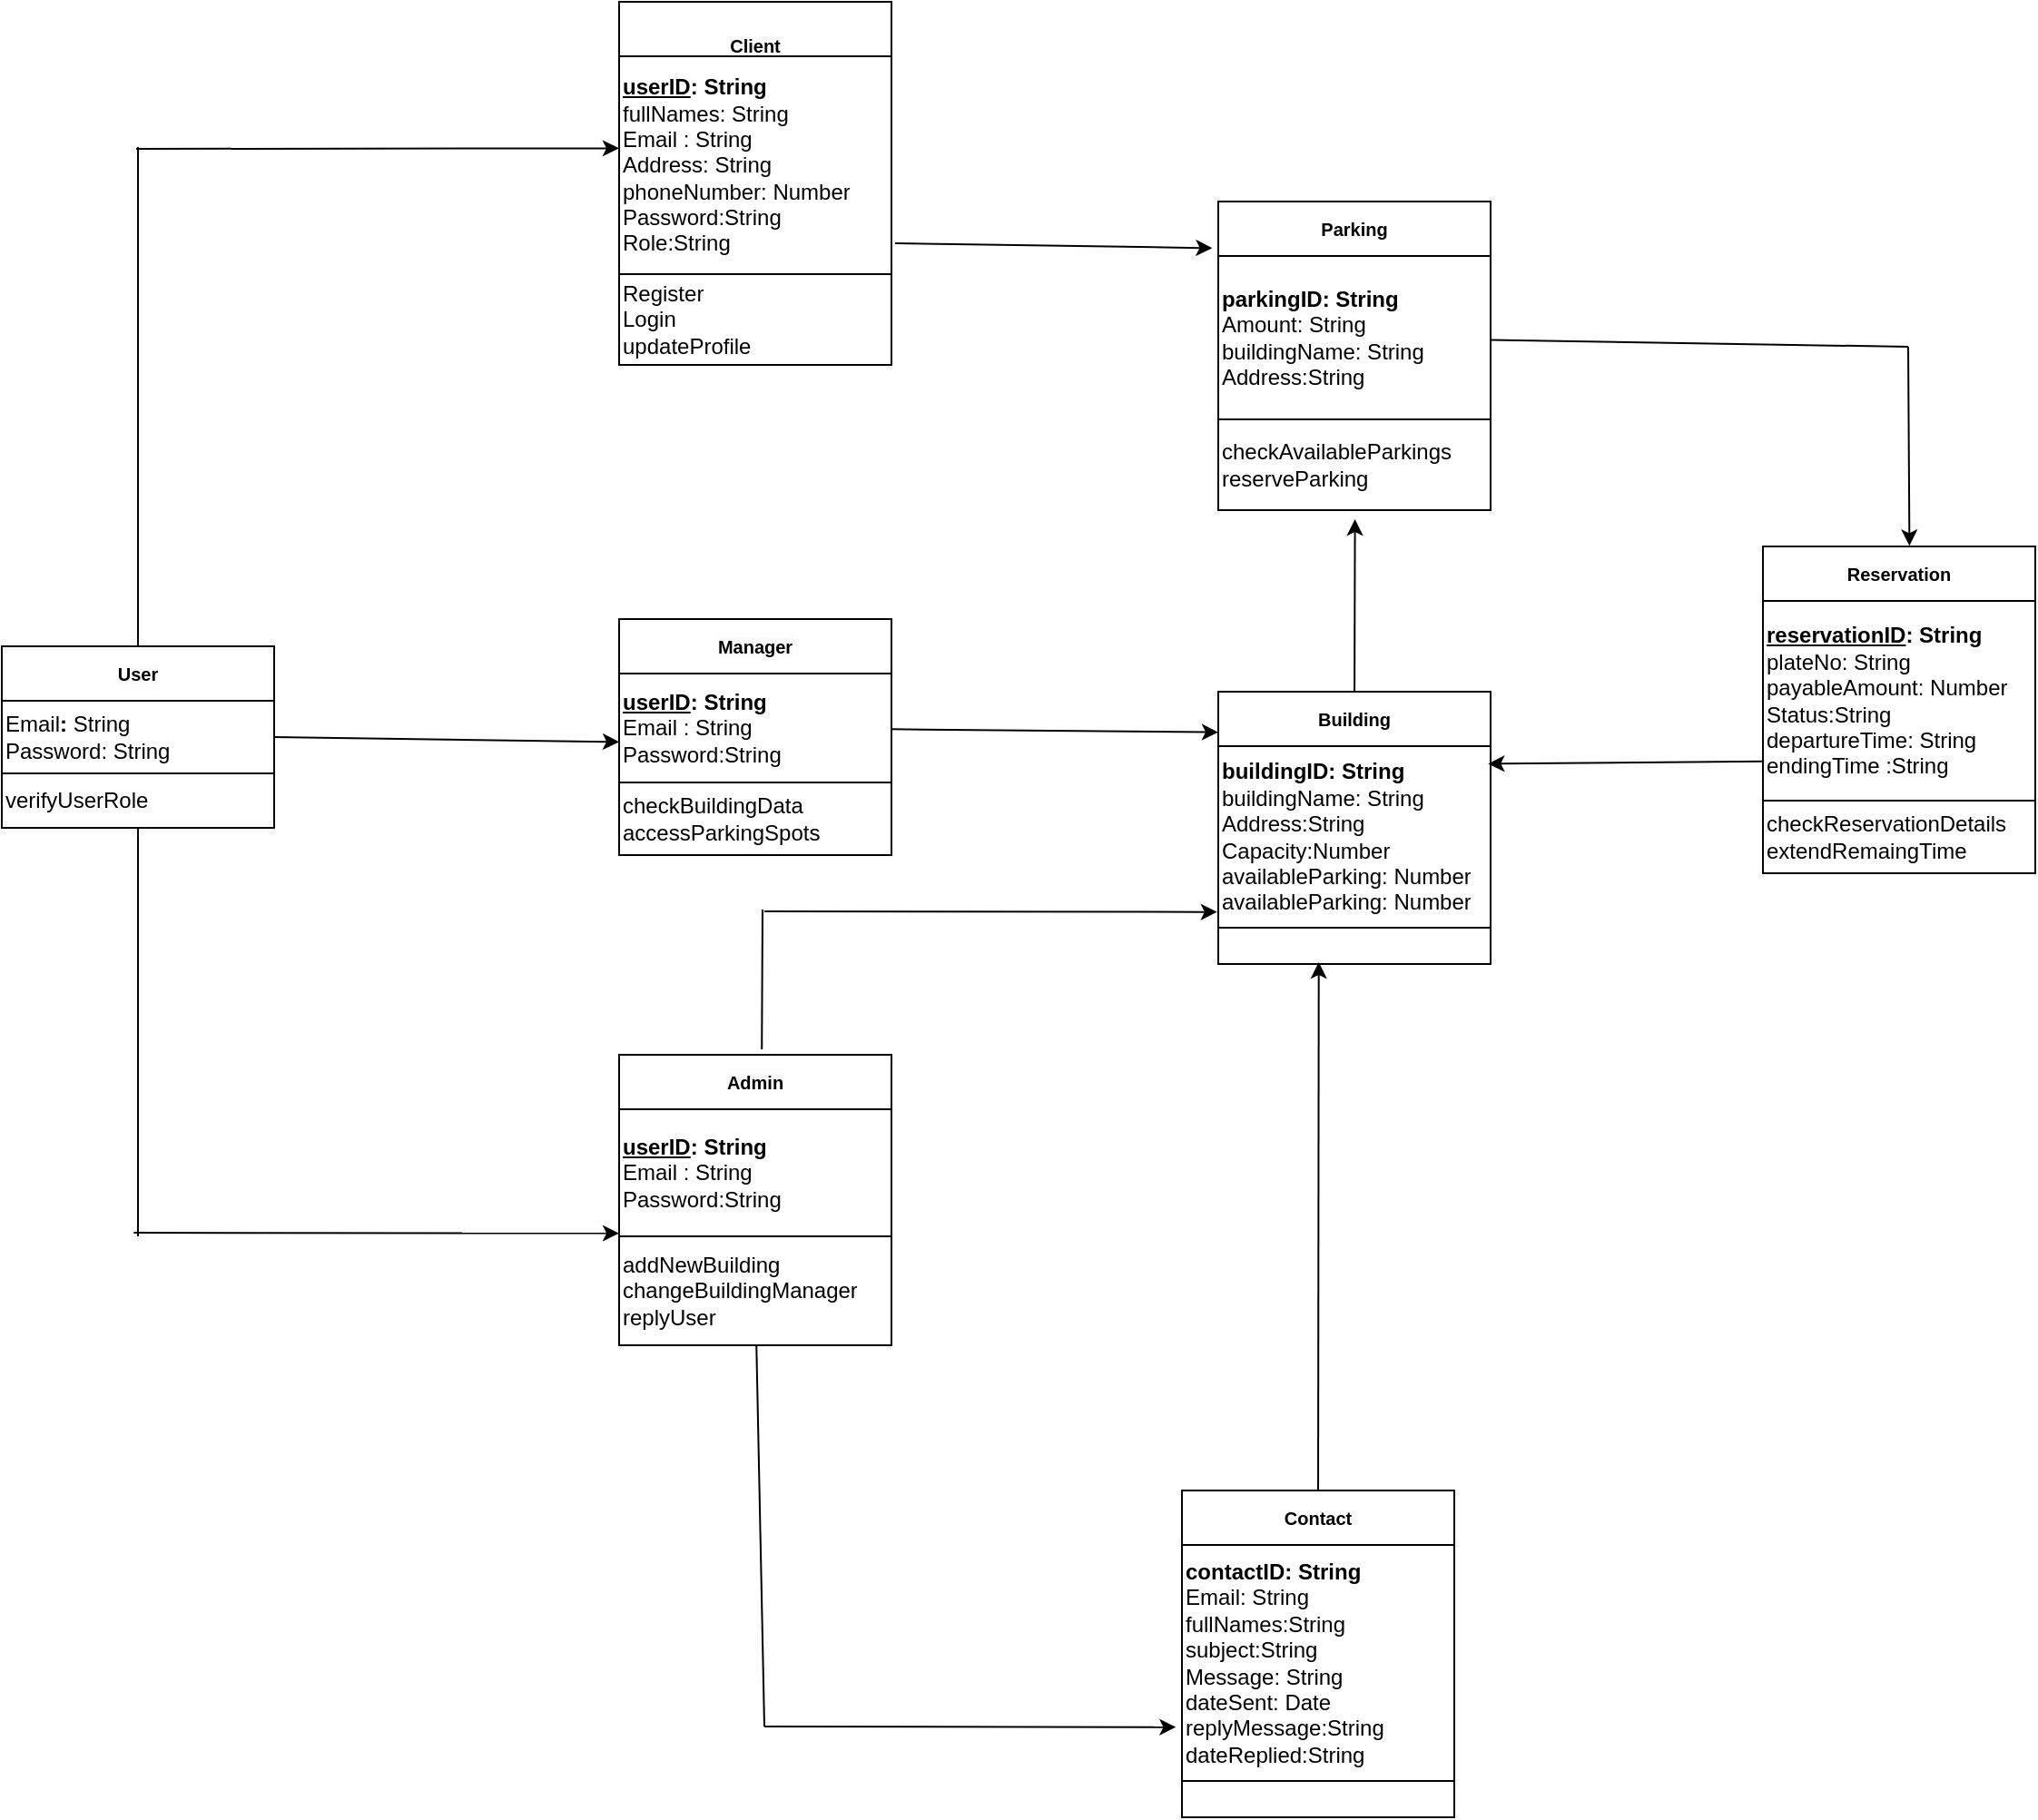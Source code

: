 <mxfile version="22.1.5" type="github">
  <diagram id="R2lEEEUBdFMjLlhIrx00" name="Page-1">
    <mxGraphModel dx="2074" dy="988" grid="1" gridSize="10" guides="1" tooltips="1" connect="1" arrows="1" fold="1" page="1" pageScale="1" pageWidth="850" pageHeight="1100" math="0" shadow="0" extFonts="Permanent Marker^https://fonts.googleapis.com/css?family=Permanent+Marker">
      <root>
        <mxCell id="0" />
        <mxCell id="1" parent="0" />
        <mxCell id="sGduO8lBSy_ns9mFMXyH-5" value="" style="shape=table;startSize=0;container=1;collapsible=0;childLayout=tableLayout;fillColor=none;" parent="1" vertex="1">
          <mxGeometry x="110" y="395" width="150" height="100.0" as="geometry" />
        </mxCell>
        <mxCell id="sGduO8lBSy_ns9mFMXyH-6" value="" style="shape=tableRow;horizontal=0;startSize=0;swimlaneHead=0;swimlaneBody=0;strokeColor=inherit;top=0;left=0;bottom=0;right=0;collapsible=0;dropTarget=0;fillColor=none;points=[[0,0.5],[1,0.5]];portConstraint=eastwest;" parent="sGduO8lBSy_ns9mFMXyH-5" vertex="1">
          <mxGeometry width="150" height="30" as="geometry" />
        </mxCell>
        <mxCell id="sGduO8lBSy_ns9mFMXyH-7" value="&lt;font style=&quot;font-size: 10px;&quot;&gt;&lt;b&gt;&lt;span style=&quot;color: rgb(0, 0, 0); font-family: Helvetica; font-style: normal; font-variant-ligatures: normal; font-variant-caps: normal; letter-spacing: normal; orphans: 2; text-align: center; text-indent: 0px; text-transform: none; widows: 2; word-spacing: 0px; -webkit-text-stroke-width: 0px; background-color: rgb(251, 251, 251); text-decoration-thickness: initial; text-decoration-style: initial; text-decoration-color: initial; float: none; display: inline !important;&quot;&gt;&lt;font style=&quot;font-size: 10px;&quot;&gt;User&lt;br&gt;&lt;/font&gt;&lt;/span&gt;&lt;/b&gt;&lt;/font&gt;" style="shape=partialRectangle;html=1;whiteSpace=wrap;connectable=0;strokeColor=inherit;overflow=hidden;fillColor=none;top=0;left=0;bottom=0;right=0;pointerEvents=1;" parent="sGduO8lBSy_ns9mFMXyH-6" vertex="1">
          <mxGeometry width="150" height="30" as="geometry">
            <mxRectangle width="150" height="30" as="alternateBounds" />
          </mxGeometry>
        </mxCell>
        <mxCell id="sGduO8lBSy_ns9mFMXyH-8" value="" style="shape=tableRow;horizontal=0;startSize=0;swimlaneHead=0;swimlaneBody=0;strokeColor=inherit;top=0;left=0;bottom=0;right=0;collapsible=0;dropTarget=0;fillColor=none;points=[[0,0.5],[1,0.5]];portConstraint=eastwest;" parent="sGduO8lBSy_ns9mFMXyH-5" vertex="1">
          <mxGeometry y="30" width="150" height="40" as="geometry" />
        </mxCell>
        <mxCell id="sGduO8lBSy_ns9mFMXyH-9" value="Email&lt;b&gt;:&amp;nbsp;&lt;/b&gt;String&lt;b&gt;&lt;br&gt;&lt;/b&gt;Password&lt;span style=&quot;background-color: initial;&quot;&gt;: String&lt;/span&gt;" style="shape=partialRectangle;html=1;whiteSpace=wrap;connectable=0;strokeColor=inherit;overflow=hidden;fillColor=none;top=0;left=0;bottom=0;right=0;pointerEvents=1;align=left;perimeterSpacing=0;strokeWidth=1;" parent="sGduO8lBSy_ns9mFMXyH-8" vertex="1">
          <mxGeometry width="150" height="40" as="geometry">
            <mxRectangle width="150" height="40" as="alternateBounds" />
          </mxGeometry>
        </mxCell>
        <mxCell id="sGduO8lBSy_ns9mFMXyH-10" value="" style="shape=tableRow;horizontal=0;startSize=0;swimlaneHead=0;swimlaneBody=0;strokeColor=inherit;top=0;left=0;bottom=0;right=0;collapsible=0;dropTarget=0;fillColor=none;points=[[0,0.5],[1,0.5]];portConstraint=eastwest;" parent="sGduO8lBSy_ns9mFMXyH-5" vertex="1">
          <mxGeometry y="70" width="150" height="30" as="geometry" />
        </mxCell>
        <mxCell id="sGduO8lBSy_ns9mFMXyH-11" value="verifyUserRole" style="shape=partialRectangle;html=1;whiteSpace=wrap;connectable=0;strokeColor=inherit;overflow=hidden;fillColor=none;top=0;left=0;bottom=0;right=0;pointerEvents=1;align=left;" parent="sGduO8lBSy_ns9mFMXyH-10" vertex="1">
          <mxGeometry width="150" height="30" as="geometry">
            <mxRectangle width="150" height="30" as="alternateBounds" />
          </mxGeometry>
        </mxCell>
        <mxCell id="sGduO8lBSy_ns9mFMXyH-31" value="" style="shape=table;startSize=0;container=1;collapsible=0;childLayout=tableLayout;fillColor=none;" parent="1" vertex="1">
          <mxGeometry x="780" y="150" width="150" height="170" as="geometry" />
        </mxCell>
        <mxCell id="sGduO8lBSy_ns9mFMXyH-32" value="" style="shape=tableRow;horizontal=0;startSize=0;swimlaneHead=0;swimlaneBody=0;strokeColor=inherit;top=0;left=0;bottom=0;right=0;collapsible=0;dropTarget=0;fillColor=none;points=[[0,0.5],[1,0.5]];portConstraint=eastwest;" parent="sGduO8lBSy_ns9mFMXyH-31" vertex="1">
          <mxGeometry width="150" height="30" as="geometry" />
        </mxCell>
        <mxCell id="sGduO8lBSy_ns9mFMXyH-33" value="&lt;font style=&quot;font-size: 10px;&quot;&gt;&lt;b&gt;Parking&lt;span style=&quot;color: rgb(0, 0, 0); font-family: Helvetica; font-style: normal; font-variant-ligatures: normal; font-variant-caps: normal; letter-spacing: normal; orphans: 2; text-align: center; text-indent: 0px; text-transform: none; widows: 2; word-spacing: 0px; -webkit-text-stroke-width: 0px; background-color: rgb(251, 251, 251); text-decoration-thickness: initial; text-decoration-style: initial; text-decoration-color: initial; float: none; display: inline !important;&quot;&gt;&lt;font style=&quot;font-size: 10px;&quot;&gt;&lt;br&gt;&lt;/font&gt;&lt;/span&gt;&lt;/b&gt;&lt;/font&gt;" style="shape=partialRectangle;html=1;whiteSpace=wrap;connectable=0;strokeColor=inherit;overflow=hidden;fillColor=none;top=0;left=0;bottom=0;right=0;pointerEvents=1;" parent="sGduO8lBSy_ns9mFMXyH-32" vertex="1">
          <mxGeometry width="150" height="30" as="geometry">
            <mxRectangle width="150" height="30" as="alternateBounds" />
          </mxGeometry>
        </mxCell>
        <mxCell id="sGduO8lBSy_ns9mFMXyH-34" value="" style="shape=tableRow;horizontal=0;startSize=0;swimlaneHead=0;swimlaneBody=0;strokeColor=inherit;top=0;left=0;bottom=0;right=0;collapsible=0;dropTarget=0;fillColor=none;points=[[0,0.5],[1,0.5]];portConstraint=eastwest;" parent="sGduO8lBSy_ns9mFMXyH-31" vertex="1">
          <mxGeometry y="30" width="150" height="90" as="geometry" />
        </mxCell>
        <mxCell id="sGduO8lBSy_ns9mFMXyH-35" value="&lt;b&gt;parkingID: String&lt;br&gt;&lt;/b&gt;Amount&lt;span style=&quot;background-color: initial;&quot;&gt;: String&lt;br&gt;&lt;/span&gt;buildingName&lt;span style=&quot;background-color: initial;&quot;&gt;: String&amp;nbsp;&lt;/span&gt;&lt;br&gt;Address&lt;span style=&quot;background-color: initial;&quot;&gt;:String&lt;/span&gt;" style="shape=partialRectangle;html=1;whiteSpace=wrap;connectable=0;strokeColor=inherit;overflow=hidden;fillColor=none;top=0;left=0;bottom=0;right=0;pointerEvents=1;align=left;perimeterSpacing=0;strokeWidth=1;" parent="sGduO8lBSy_ns9mFMXyH-34" vertex="1">
          <mxGeometry width="150" height="90" as="geometry">
            <mxRectangle width="150" height="90" as="alternateBounds" />
          </mxGeometry>
        </mxCell>
        <mxCell id="sGduO8lBSy_ns9mFMXyH-36" value="" style="shape=tableRow;horizontal=0;startSize=0;swimlaneHead=0;swimlaneBody=0;strokeColor=inherit;top=0;left=0;bottom=0;right=0;collapsible=0;dropTarget=0;fillColor=none;points=[[0,0.5],[1,0.5]];portConstraint=eastwest;" parent="sGduO8lBSy_ns9mFMXyH-31" vertex="1">
          <mxGeometry y="120" width="150" height="50" as="geometry" />
        </mxCell>
        <mxCell id="sGduO8lBSy_ns9mFMXyH-37" value="checkAvailableParkings&lt;br&gt;reserveParking&lt;br&gt;" style="shape=partialRectangle;html=1;whiteSpace=wrap;connectable=0;strokeColor=inherit;overflow=hidden;fillColor=none;top=0;left=0;bottom=0;right=0;pointerEvents=1;align=left;" parent="sGduO8lBSy_ns9mFMXyH-36" vertex="1">
          <mxGeometry width="150" height="50" as="geometry">
            <mxRectangle width="150" height="50" as="alternateBounds" />
          </mxGeometry>
        </mxCell>
        <mxCell id="sGduO8lBSy_ns9mFMXyH-39" value="" style="shape=table;startSize=0;container=1;collapsible=0;childLayout=tableLayout;fillColor=none;" parent="1" vertex="1">
          <mxGeometry x="1080" y="340" width="150" height="180.0" as="geometry" />
        </mxCell>
        <mxCell id="sGduO8lBSy_ns9mFMXyH-40" value="" style="shape=tableRow;horizontal=0;startSize=0;swimlaneHead=0;swimlaneBody=0;strokeColor=inherit;top=0;left=0;bottom=0;right=0;collapsible=0;dropTarget=0;fillColor=none;points=[[0,0.5],[1,0.5]];portConstraint=eastwest;" parent="sGduO8lBSy_ns9mFMXyH-39" vertex="1">
          <mxGeometry width="150" height="30" as="geometry" />
        </mxCell>
        <mxCell id="sGduO8lBSy_ns9mFMXyH-41" value="&lt;font style=&quot;font-size: 10px;&quot;&gt;&lt;b&gt;Reservation&lt;span style=&quot;color: rgb(0, 0, 0); font-family: Helvetica; font-style: normal; font-variant-ligatures: normal; font-variant-caps: normal; letter-spacing: normal; orphans: 2; text-align: center; text-indent: 0px; text-transform: none; widows: 2; word-spacing: 0px; -webkit-text-stroke-width: 0px; background-color: rgb(251, 251, 251); text-decoration-thickness: initial; text-decoration-style: initial; text-decoration-color: initial; float: none; display: inline !important;&quot;&gt;&lt;font style=&quot;font-size: 10px;&quot;&gt;&lt;br&gt;&lt;/font&gt;&lt;/span&gt;&lt;/b&gt;&lt;/font&gt;" style="shape=partialRectangle;html=1;whiteSpace=wrap;connectable=0;strokeColor=inherit;overflow=hidden;fillColor=none;top=0;left=0;bottom=0;right=0;pointerEvents=1;" parent="sGduO8lBSy_ns9mFMXyH-40" vertex="1">
          <mxGeometry width="150" height="30" as="geometry">
            <mxRectangle width="150" height="30" as="alternateBounds" />
          </mxGeometry>
        </mxCell>
        <mxCell id="sGduO8lBSy_ns9mFMXyH-42" value="" style="shape=tableRow;horizontal=0;startSize=0;swimlaneHead=0;swimlaneBody=0;strokeColor=inherit;top=0;left=0;bottom=0;right=0;collapsible=0;dropTarget=0;fillColor=none;points=[[0,0.5],[1,0.5]];portConstraint=eastwest;" parent="sGduO8lBSy_ns9mFMXyH-39" vertex="1">
          <mxGeometry y="30" width="150" height="110" as="geometry" />
        </mxCell>
        <mxCell id="sGduO8lBSy_ns9mFMXyH-43" value="&lt;b&gt;&lt;span style=&quot;text-decoration-line: underline; background-color: initial;&quot;&gt;reservationID&lt;/span&gt;: String&lt;/b&gt;&lt;br style=&quot;border-color: var(--border-color);&quot;&gt;plateNo&lt;span style=&quot;background-color: initial;&quot;&gt;: String&amp;nbsp;&lt;/span&gt;&lt;br&gt;payableAmount&lt;span style=&quot;background-color: initial;&quot;&gt;: Number&lt;/span&gt;&lt;br&gt;&lt;div style=&quot;&quot;&gt;Status:String&lt;/div&gt;departureTime: String&lt;br style=&quot;border-color: var(--border-color);&quot;&gt;endingTime&lt;span style=&quot;border-color: var(--border-color); background-color: initial;&quot;&gt;&amp;nbsp;:String&lt;/span&gt;" style="shape=partialRectangle;html=1;whiteSpace=wrap;connectable=0;strokeColor=inherit;overflow=hidden;fillColor=none;top=0;left=0;bottom=0;right=0;pointerEvents=1;align=left;perimeterSpacing=0;strokeWidth=1;" parent="sGduO8lBSy_ns9mFMXyH-42" vertex="1">
          <mxGeometry width="150" height="110" as="geometry">
            <mxRectangle width="150" height="110" as="alternateBounds" />
          </mxGeometry>
        </mxCell>
        <mxCell id="sGduO8lBSy_ns9mFMXyH-44" value="" style="shape=tableRow;horizontal=0;startSize=0;swimlaneHead=0;swimlaneBody=0;strokeColor=inherit;top=0;left=0;bottom=0;right=0;collapsible=0;dropTarget=0;fillColor=none;points=[[0,0.5],[1,0.5]];portConstraint=eastwest;" parent="sGduO8lBSy_ns9mFMXyH-39" vertex="1">
          <mxGeometry y="140" width="150" height="40" as="geometry" />
        </mxCell>
        <mxCell id="sGduO8lBSy_ns9mFMXyH-45" value="checkReservationDetails&lt;br&gt;extendRemaingTime" style="shape=partialRectangle;html=1;whiteSpace=wrap;connectable=0;strokeColor=inherit;overflow=hidden;fillColor=none;top=0;left=0;bottom=0;right=0;pointerEvents=1;align=left;" parent="sGduO8lBSy_ns9mFMXyH-44" vertex="1">
          <mxGeometry width="150" height="40" as="geometry">
            <mxRectangle width="150" height="40" as="alternateBounds" />
          </mxGeometry>
        </mxCell>
        <mxCell id="sGduO8lBSy_ns9mFMXyH-46" value="" style="shape=table;startSize=0;container=1;collapsible=0;childLayout=tableLayout;fillColor=none;" parent="1" vertex="1">
          <mxGeometry x="450" y="40" width="150" height="200.0" as="geometry" />
        </mxCell>
        <mxCell id="sGduO8lBSy_ns9mFMXyH-47" value="" style="shape=tableRow;horizontal=0;startSize=0;swimlaneHead=0;swimlaneBody=0;strokeColor=inherit;top=0;left=0;bottom=0;right=0;collapsible=0;dropTarget=0;fillColor=none;points=[[0,0.5],[1,0.5]];portConstraint=eastwest;" parent="sGduO8lBSy_ns9mFMXyH-46" vertex="1">
          <mxGeometry width="150" height="30" as="geometry" />
        </mxCell>
        <mxCell id="sGduO8lBSy_ns9mFMXyH-48" value="&lt;font style=&quot;font-size: 10px;&quot;&gt;&lt;b&gt;&lt;br&gt;&lt;span style=&quot;color: rgb(0, 0, 0); font-family: Helvetica; font-style: normal; font-variant-ligatures: normal; font-variant-caps: normal; letter-spacing: normal; orphans: 2; text-align: center; text-indent: 0px; text-transform: none; widows: 2; word-spacing: 0px; -webkit-text-stroke-width: 0px; background-color: rgb(251, 251, 251); text-decoration-thickness: initial; text-decoration-style: initial; text-decoration-color: initial; float: none; display: inline !important;&quot;&gt;&lt;font style=&quot;font-size: 10px;&quot;&gt;Client&lt;br&gt;&lt;br&gt;&lt;/font&gt;&lt;/span&gt;&lt;/b&gt;&lt;/font&gt;" style="shape=partialRectangle;html=1;whiteSpace=wrap;connectable=0;strokeColor=inherit;overflow=hidden;fillColor=none;top=0;left=0;bottom=0;right=0;pointerEvents=1;" parent="sGduO8lBSy_ns9mFMXyH-47" vertex="1">
          <mxGeometry width="150" height="30" as="geometry">
            <mxRectangle width="150" height="30" as="alternateBounds" />
          </mxGeometry>
        </mxCell>
        <mxCell id="sGduO8lBSy_ns9mFMXyH-49" value="" style="shape=tableRow;horizontal=0;startSize=0;swimlaneHead=0;swimlaneBody=0;strokeColor=inherit;top=0;left=0;bottom=0;right=0;collapsible=0;dropTarget=0;fillColor=none;points=[[0,0.5],[1,0.5]];portConstraint=eastwest;" parent="sGduO8lBSy_ns9mFMXyH-46" vertex="1">
          <mxGeometry y="30" width="150" height="120" as="geometry" />
        </mxCell>
        <mxCell id="sGduO8lBSy_ns9mFMXyH-50" value="&lt;b&gt;&lt;span style=&quot;text-decoration-line: underline; background-color: initial;&quot;&gt;userID&lt;/span&gt;: String&lt;br&gt;&lt;/b&gt;&lt;div style=&quot;&quot;&gt;fullNames: String&lt;/div&gt;&lt;div style=&quot;&quot;&gt;Email : String&lt;/div&gt;&lt;div style=&quot;&quot;&gt;Address: String&amp;nbsp;&lt;/div&gt;&lt;div style=&quot;&quot;&gt;&lt;span style=&quot;background-color: initial;&quot;&gt;phoneNumber: Number&lt;/span&gt;&lt;/div&gt;&lt;div style=&quot;&quot;&gt;Password:String&lt;/div&gt;Role&lt;span style=&quot;background-color: initial;&quot;&gt;:String&lt;/span&gt;" style="shape=partialRectangle;html=1;whiteSpace=wrap;connectable=0;strokeColor=inherit;overflow=hidden;fillColor=none;top=0;left=0;bottom=0;right=0;pointerEvents=1;align=left;perimeterSpacing=0;strokeWidth=1;" parent="sGduO8lBSy_ns9mFMXyH-49" vertex="1">
          <mxGeometry width="150" height="120" as="geometry">
            <mxRectangle width="150" height="120" as="alternateBounds" />
          </mxGeometry>
        </mxCell>
        <mxCell id="sGduO8lBSy_ns9mFMXyH-51" value="" style="shape=tableRow;horizontal=0;startSize=0;swimlaneHead=0;swimlaneBody=0;strokeColor=inherit;top=0;left=0;bottom=0;right=0;collapsible=0;dropTarget=0;fillColor=none;points=[[0,0.5],[1,0.5]];portConstraint=eastwest;" parent="sGduO8lBSy_ns9mFMXyH-46" vertex="1">
          <mxGeometry y="150" width="150" height="50" as="geometry" />
        </mxCell>
        <mxCell id="sGduO8lBSy_ns9mFMXyH-52" value="Register&lt;br style=&quot;border-color: var(--border-color);&quot;&gt;Login&lt;br&gt;updateProfile" style="shape=partialRectangle;html=1;whiteSpace=wrap;connectable=0;strokeColor=inherit;overflow=hidden;fillColor=none;top=0;left=0;bottom=0;right=0;pointerEvents=1;align=left;" parent="sGduO8lBSy_ns9mFMXyH-51" vertex="1">
          <mxGeometry width="150" height="50" as="geometry">
            <mxRectangle width="150" height="50" as="alternateBounds" />
          </mxGeometry>
        </mxCell>
        <mxCell id="jNpm4_lDCVeBk5InTOWJ-1" value="" style="shape=table;startSize=0;container=1;collapsible=0;childLayout=tableLayout;fillColor=none;" vertex="1" parent="1">
          <mxGeometry x="450" y="380" width="150" height="130.0" as="geometry" />
        </mxCell>
        <mxCell id="jNpm4_lDCVeBk5InTOWJ-2" value="" style="shape=tableRow;horizontal=0;startSize=0;swimlaneHead=0;swimlaneBody=0;strokeColor=inherit;top=0;left=0;bottom=0;right=0;collapsible=0;dropTarget=0;fillColor=none;points=[[0,0.5],[1,0.5]];portConstraint=eastwest;" vertex="1" parent="jNpm4_lDCVeBk5InTOWJ-1">
          <mxGeometry width="150" height="30" as="geometry" />
        </mxCell>
        <mxCell id="jNpm4_lDCVeBk5InTOWJ-3" value="&lt;font style=&quot;font-size: 10px;&quot;&gt;&lt;b&gt;&lt;span style=&quot;color: rgb(0, 0, 0); font-family: Helvetica; font-style: normal; font-variant-ligatures: normal; font-variant-caps: normal; letter-spacing: normal; orphans: 2; text-align: center; text-indent: 0px; text-transform: none; widows: 2; word-spacing: 0px; -webkit-text-stroke-width: 0px; background-color: rgb(251, 251, 251); text-decoration-thickness: initial; text-decoration-style: initial; text-decoration-color: initial; float: none; display: inline !important;&quot;&gt;&lt;font style=&quot;font-size: 10px;&quot;&gt;Manager&lt;br&gt;&lt;/font&gt;&lt;/span&gt;&lt;/b&gt;&lt;/font&gt;" style="shape=partialRectangle;html=1;whiteSpace=wrap;connectable=0;strokeColor=inherit;overflow=hidden;fillColor=none;top=0;left=0;bottom=0;right=0;pointerEvents=1;" vertex="1" parent="jNpm4_lDCVeBk5InTOWJ-2">
          <mxGeometry width="150" height="30" as="geometry">
            <mxRectangle width="150" height="30" as="alternateBounds" />
          </mxGeometry>
        </mxCell>
        <mxCell id="jNpm4_lDCVeBk5InTOWJ-4" value="" style="shape=tableRow;horizontal=0;startSize=0;swimlaneHead=0;swimlaneBody=0;strokeColor=inherit;top=0;left=0;bottom=0;right=0;collapsible=0;dropTarget=0;fillColor=none;points=[[0,0.5],[1,0.5]];portConstraint=eastwest;" vertex="1" parent="jNpm4_lDCVeBk5InTOWJ-1">
          <mxGeometry y="30" width="150" height="60" as="geometry" />
        </mxCell>
        <mxCell id="jNpm4_lDCVeBk5InTOWJ-5" value="&lt;b&gt;&lt;span style=&quot;text-decoration-line: underline; background-color: initial;&quot;&gt;userID&lt;/span&gt;: String&lt;br&gt;&lt;/b&gt;&lt;div style=&quot;&quot;&gt;&lt;span style=&quot;background-color: initial;&quot;&gt;Email : String&lt;/span&gt;&lt;br&gt;&lt;/div&gt;&lt;div style=&quot;&quot;&gt;&lt;div style=&quot;border-color: var(--border-color);&quot;&gt;Password:String&lt;/div&gt;&lt;/div&gt;&lt;div style=&quot;&quot;&gt;&lt;/div&gt;" style="shape=partialRectangle;html=1;whiteSpace=wrap;connectable=0;strokeColor=inherit;overflow=hidden;fillColor=none;top=0;left=0;bottom=0;right=0;pointerEvents=1;align=left;perimeterSpacing=0;strokeWidth=1;" vertex="1" parent="jNpm4_lDCVeBk5InTOWJ-4">
          <mxGeometry width="150" height="60" as="geometry">
            <mxRectangle width="150" height="60" as="alternateBounds" />
          </mxGeometry>
        </mxCell>
        <mxCell id="jNpm4_lDCVeBk5InTOWJ-6" value="" style="shape=tableRow;horizontal=0;startSize=0;swimlaneHead=0;swimlaneBody=0;strokeColor=inherit;top=0;left=0;bottom=0;right=0;collapsible=0;dropTarget=0;fillColor=none;points=[[0,0.5],[1,0.5]];portConstraint=eastwest;" vertex="1" parent="jNpm4_lDCVeBk5InTOWJ-1">
          <mxGeometry y="90" width="150" height="40" as="geometry" />
        </mxCell>
        <mxCell id="jNpm4_lDCVeBk5InTOWJ-7" value="checkBuildingData&lt;br&gt;accessParkingSpots" style="shape=partialRectangle;html=1;whiteSpace=wrap;connectable=0;strokeColor=inherit;overflow=hidden;fillColor=none;top=0;left=0;bottom=0;right=0;pointerEvents=1;align=left;" vertex="1" parent="jNpm4_lDCVeBk5InTOWJ-6">
          <mxGeometry width="150" height="40" as="geometry">
            <mxRectangle width="150" height="40" as="alternateBounds" />
          </mxGeometry>
        </mxCell>
        <mxCell id="jNpm4_lDCVeBk5InTOWJ-8" value="" style="shape=table;startSize=0;container=1;collapsible=0;childLayout=tableLayout;fillColor=none;" vertex="1" parent="1">
          <mxGeometry x="780" y="420" width="150" height="150.0" as="geometry" />
        </mxCell>
        <mxCell id="jNpm4_lDCVeBk5InTOWJ-9" value="" style="shape=tableRow;horizontal=0;startSize=0;swimlaneHead=0;swimlaneBody=0;strokeColor=inherit;top=0;left=0;bottom=0;right=0;collapsible=0;dropTarget=0;fillColor=none;points=[[0,0.5],[1,0.5]];portConstraint=eastwest;" vertex="1" parent="jNpm4_lDCVeBk5InTOWJ-8">
          <mxGeometry width="150" height="30" as="geometry" />
        </mxCell>
        <mxCell id="jNpm4_lDCVeBk5InTOWJ-10" value="&lt;font style=&quot;font-size: 10px;&quot;&gt;&lt;b&gt;Building&lt;span style=&quot;color: rgb(0, 0, 0); font-family: Helvetica; font-style: normal; font-variant-ligatures: normal; font-variant-caps: normal; letter-spacing: normal; orphans: 2; text-align: center; text-indent: 0px; text-transform: none; widows: 2; word-spacing: 0px; -webkit-text-stroke-width: 0px; background-color: rgb(251, 251, 251); text-decoration-thickness: initial; text-decoration-style: initial; text-decoration-color: initial; float: none; display: inline !important;&quot;&gt;&lt;font style=&quot;font-size: 10px;&quot;&gt;&lt;br&gt;&lt;/font&gt;&lt;/span&gt;&lt;/b&gt;&lt;/font&gt;" style="shape=partialRectangle;html=1;whiteSpace=wrap;connectable=0;strokeColor=inherit;overflow=hidden;fillColor=none;top=0;left=0;bottom=0;right=0;pointerEvents=1;" vertex="1" parent="jNpm4_lDCVeBk5InTOWJ-9">
          <mxGeometry width="150" height="30" as="geometry">
            <mxRectangle width="150" height="30" as="alternateBounds" />
          </mxGeometry>
        </mxCell>
        <mxCell id="jNpm4_lDCVeBk5InTOWJ-11" value="" style="shape=tableRow;horizontal=0;startSize=0;swimlaneHead=0;swimlaneBody=0;strokeColor=inherit;top=0;left=0;bottom=0;right=0;collapsible=0;dropTarget=0;fillColor=none;points=[[0,0.5],[1,0.5]];portConstraint=eastwest;" vertex="1" parent="jNpm4_lDCVeBk5InTOWJ-8">
          <mxGeometry y="30" width="150" height="100" as="geometry" />
        </mxCell>
        <mxCell id="jNpm4_lDCVeBk5InTOWJ-12" value="&lt;b&gt;buildingID: String&lt;br&gt;&lt;/b&gt;buildingName&lt;span style=&quot;background-color: initial;&quot;&gt;: String&lt;/span&gt;&lt;br&gt;&lt;div style=&quot;&quot;&gt;&lt;div style=&quot;border-color: var(--border-color);&quot;&gt;Address:String&lt;/div&gt;&lt;div style=&quot;border-color: var(--border-color);&quot;&gt;Capacity:Number&lt;br&gt;&lt;/div&gt;&lt;div style=&quot;border-color: var(--border-color);&quot;&gt;availableParking:&amp;nbsp;Number&lt;br&gt;&lt;/div&gt;&lt;div style=&quot;border-color: var(--border-color);&quot;&gt;availableParking:&amp;nbsp;Number&lt;br&gt;&lt;/div&gt;&lt;/div&gt;&lt;div style=&quot;&quot;&gt;&lt;/div&gt;" style="shape=partialRectangle;html=1;whiteSpace=wrap;connectable=0;strokeColor=inherit;overflow=hidden;fillColor=none;top=0;left=0;bottom=0;right=0;pointerEvents=1;align=left;perimeterSpacing=0;strokeWidth=1;" vertex="1" parent="jNpm4_lDCVeBk5InTOWJ-11">
          <mxGeometry width="150" height="100" as="geometry">
            <mxRectangle width="150" height="100" as="alternateBounds" />
          </mxGeometry>
        </mxCell>
        <mxCell id="jNpm4_lDCVeBk5InTOWJ-13" value="" style="shape=tableRow;horizontal=0;startSize=0;swimlaneHead=0;swimlaneBody=0;strokeColor=inherit;top=0;left=0;bottom=0;right=0;collapsible=0;dropTarget=0;fillColor=none;points=[[0,0.5],[1,0.5]];portConstraint=eastwest;" vertex="1" parent="jNpm4_lDCVeBk5InTOWJ-8">
          <mxGeometry y="130" width="150" height="20" as="geometry" />
        </mxCell>
        <mxCell id="jNpm4_lDCVeBk5InTOWJ-14" value="" style="shape=partialRectangle;html=1;whiteSpace=wrap;connectable=0;strokeColor=inherit;overflow=hidden;fillColor=none;top=0;left=0;bottom=0;right=0;pointerEvents=1;align=left;" vertex="1" parent="jNpm4_lDCVeBk5InTOWJ-13">
          <mxGeometry width="150" height="20" as="geometry">
            <mxRectangle width="150" height="20" as="alternateBounds" />
          </mxGeometry>
        </mxCell>
        <mxCell id="jNpm4_lDCVeBk5InTOWJ-15" value="" style="shape=table;startSize=0;container=1;collapsible=0;childLayout=tableLayout;fillColor=none;" vertex="1" parent="1">
          <mxGeometry x="450" y="620" width="150" height="160.0" as="geometry" />
        </mxCell>
        <mxCell id="jNpm4_lDCVeBk5InTOWJ-16" value="" style="shape=tableRow;horizontal=0;startSize=0;swimlaneHead=0;swimlaneBody=0;strokeColor=inherit;top=0;left=0;bottom=0;right=0;collapsible=0;dropTarget=0;fillColor=none;points=[[0,0.5],[1,0.5]];portConstraint=eastwest;" vertex="1" parent="jNpm4_lDCVeBk5InTOWJ-15">
          <mxGeometry width="150" height="30" as="geometry" />
        </mxCell>
        <mxCell id="jNpm4_lDCVeBk5InTOWJ-17" value="&lt;font style=&quot;font-size: 10px;&quot;&gt;&lt;b&gt;&lt;span style=&quot;color: rgb(0, 0, 0); font-family: Helvetica; font-style: normal; font-variant-ligatures: normal; font-variant-caps: normal; letter-spacing: normal; orphans: 2; text-align: center; text-indent: 0px; text-transform: none; widows: 2; word-spacing: 0px; -webkit-text-stroke-width: 0px; background-color: rgb(251, 251, 251); text-decoration-thickness: initial; text-decoration-style: initial; text-decoration-color: initial; float: none; display: inline !important;&quot;&gt;&lt;font style=&quot;font-size: 10px;&quot;&gt;Admin&lt;br&gt;&lt;/font&gt;&lt;/span&gt;&lt;/b&gt;&lt;/font&gt;" style="shape=partialRectangle;html=1;whiteSpace=wrap;connectable=0;strokeColor=inherit;overflow=hidden;fillColor=none;top=0;left=0;bottom=0;right=0;pointerEvents=1;" vertex="1" parent="jNpm4_lDCVeBk5InTOWJ-16">
          <mxGeometry width="150" height="30" as="geometry">
            <mxRectangle width="150" height="30" as="alternateBounds" />
          </mxGeometry>
        </mxCell>
        <mxCell id="jNpm4_lDCVeBk5InTOWJ-18" value="" style="shape=tableRow;horizontal=0;startSize=0;swimlaneHead=0;swimlaneBody=0;strokeColor=inherit;top=0;left=0;bottom=0;right=0;collapsible=0;dropTarget=0;fillColor=none;points=[[0,0.5],[1,0.5]];portConstraint=eastwest;" vertex="1" parent="jNpm4_lDCVeBk5InTOWJ-15">
          <mxGeometry y="30" width="150" height="70" as="geometry" />
        </mxCell>
        <mxCell id="jNpm4_lDCVeBk5InTOWJ-19" value="&lt;b&gt;&lt;span style=&quot;text-decoration-line: underline; background-color: initial;&quot;&gt;userID&lt;/span&gt;: String&lt;br&gt;&lt;/b&gt;&lt;div style=&quot;&quot;&gt;&lt;span style=&quot;background-color: initial;&quot;&gt;Email : String&lt;/span&gt;&lt;br&gt;&lt;/div&gt;&lt;div style=&quot;&quot;&gt;&lt;div style=&quot;border-color: var(--border-color);&quot;&gt;Password:String&lt;/div&gt;&lt;/div&gt;&lt;div style=&quot;&quot;&gt;&lt;/div&gt;" style="shape=partialRectangle;html=1;whiteSpace=wrap;connectable=0;strokeColor=inherit;overflow=hidden;fillColor=none;top=0;left=0;bottom=0;right=0;pointerEvents=1;align=left;perimeterSpacing=0;strokeWidth=1;" vertex="1" parent="jNpm4_lDCVeBk5InTOWJ-18">
          <mxGeometry width="150" height="70" as="geometry">
            <mxRectangle width="150" height="70" as="alternateBounds" />
          </mxGeometry>
        </mxCell>
        <mxCell id="jNpm4_lDCVeBk5InTOWJ-20" value="" style="shape=tableRow;horizontal=0;startSize=0;swimlaneHead=0;swimlaneBody=0;strokeColor=inherit;top=0;left=0;bottom=0;right=0;collapsible=0;dropTarget=0;fillColor=none;points=[[0,0.5],[1,0.5]];portConstraint=eastwest;" vertex="1" parent="jNpm4_lDCVeBk5InTOWJ-15">
          <mxGeometry y="100" width="150" height="60" as="geometry" />
        </mxCell>
        <mxCell id="jNpm4_lDCVeBk5InTOWJ-21" value="addNewBuilding&lt;br&gt;changeBuildingManager&lt;br&gt;replyUser" style="shape=partialRectangle;html=1;whiteSpace=wrap;connectable=0;strokeColor=inherit;overflow=hidden;fillColor=none;top=0;left=0;bottom=0;right=0;pointerEvents=1;align=left;" vertex="1" parent="jNpm4_lDCVeBk5InTOWJ-20">
          <mxGeometry width="150" height="60" as="geometry">
            <mxRectangle width="150" height="60" as="alternateBounds" />
          </mxGeometry>
        </mxCell>
        <mxCell id="jNpm4_lDCVeBk5InTOWJ-22" value="" style="shape=table;startSize=0;container=1;collapsible=0;childLayout=tableLayout;fillColor=none;" vertex="1" parent="1">
          <mxGeometry x="760" y="860" width="150" height="180.0" as="geometry" />
        </mxCell>
        <mxCell id="jNpm4_lDCVeBk5InTOWJ-23" value="" style="shape=tableRow;horizontal=0;startSize=0;swimlaneHead=0;swimlaneBody=0;strokeColor=inherit;top=0;left=0;bottom=0;right=0;collapsible=0;dropTarget=0;fillColor=none;points=[[0,0.5],[1,0.5]];portConstraint=eastwest;" vertex="1" parent="jNpm4_lDCVeBk5InTOWJ-22">
          <mxGeometry width="150" height="30" as="geometry" />
        </mxCell>
        <mxCell id="jNpm4_lDCVeBk5InTOWJ-24" value="&lt;font style=&quot;font-size: 10px;&quot;&gt;&lt;b&gt;Contact&lt;span style=&quot;color: rgb(0, 0, 0); font-family: Helvetica; font-style: normal; font-variant-ligatures: normal; font-variant-caps: normal; letter-spacing: normal; orphans: 2; text-align: center; text-indent: 0px; text-transform: none; widows: 2; word-spacing: 0px; -webkit-text-stroke-width: 0px; background-color: rgb(251, 251, 251); text-decoration-thickness: initial; text-decoration-style: initial; text-decoration-color: initial; float: none; display: inline !important;&quot;&gt;&lt;font style=&quot;font-size: 10px;&quot;&gt;&lt;br&gt;&lt;/font&gt;&lt;/span&gt;&lt;/b&gt;&lt;/font&gt;" style="shape=partialRectangle;html=1;whiteSpace=wrap;connectable=0;strokeColor=inherit;overflow=hidden;fillColor=none;top=0;left=0;bottom=0;right=0;pointerEvents=1;" vertex="1" parent="jNpm4_lDCVeBk5InTOWJ-23">
          <mxGeometry width="150" height="30" as="geometry">
            <mxRectangle width="150" height="30" as="alternateBounds" />
          </mxGeometry>
        </mxCell>
        <mxCell id="jNpm4_lDCVeBk5InTOWJ-25" value="" style="shape=tableRow;horizontal=0;startSize=0;swimlaneHead=0;swimlaneBody=0;strokeColor=inherit;top=0;left=0;bottom=0;right=0;collapsible=0;dropTarget=0;fillColor=none;points=[[0,0.5],[1,0.5]];portConstraint=eastwest;" vertex="1" parent="jNpm4_lDCVeBk5InTOWJ-22">
          <mxGeometry y="30" width="150" height="130" as="geometry" />
        </mxCell>
        <mxCell id="jNpm4_lDCVeBk5InTOWJ-26" value="&lt;b&gt;contactID: String&lt;br&gt;&lt;/b&gt;Email&lt;span style=&quot;background-color: initial;&quot;&gt;: String&lt;/span&gt;&lt;br&gt;&lt;div style=&quot;&quot;&gt;&lt;div style=&quot;border-color: var(--border-color);&quot;&gt;fullNames:String&lt;/div&gt;&lt;div style=&quot;border-color: var(--border-color);&quot;&gt;subject:String&lt;br&gt;&lt;/div&gt;&lt;div style=&quot;border-color: var(--border-color);&quot;&gt;Message:&amp;nbsp;String&lt;br&gt;&lt;/div&gt;&lt;div style=&quot;border-color: var(--border-color);&quot;&gt;dateSent:&amp;nbsp;Date&lt;br&gt;&lt;/div&gt;&lt;div style=&quot;border-color: var(--border-color);&quot;&gt;replyMessage:String&lt;br&gt;&lt;/div&gt;&lt;div style=&quot;border-color: var(--border-color);&quot;&gt;dateReplied:String&lt;br&gt;&lt;/div&gt;&lt;/div&gt;&lt;div style=&quot;&quot;&gt;&lt;/div&gt;" style="shape=partialRectangle;html=1;whiteSpace=wrap;connectable=0;strokeColor=inherit;overflow=hidden;fillColor=none;top=0;left=0;bottom=0;right=0;pointerEvents=1;align=left;perimeterSpacing=0;strokeWidth=1;" vertex="1" parent="jNpm4_lDCVeBk5InTOWJ-25">
          <mxGeometry width="150" height="130" as="geometry">
            <mxRectangle width="150" height="130" as="alternateBounds" />
          </mxGeometry>
        </mxCell>
        <mxCell id="jNpm4_lDCVeBk5InTOWJ-27" value="" style="shape=tableRow;horizontal=0;startSize=0;swimlaneHead=0;swimlaneBody=0;strokeColor=inherit;top=0;left=0;bottom=0;right=0;collapsible=0;dropTarget=0;fillColor=none;points=[[0,0.5],[1,0.5]];portConstraint=eastwest;" vertex="1" parent="jNpm4_lDCVeBk5InTOWJ-22">
          <mxGeometry y="160" width="150" height="20" as="geometry" />
        </mxCell>
        <mxCell id="jNpm4_lDCVeBk5InTOWJ-28" value="" style="shape=partialRectangle;html=1;whiteSpace=wrap;connectable=0;strokeColor=inherit;overflow=hidden;fillColor=none;top=0;left=0;bottom=0;right=0;pointerEvents=1;align=left;" vertex="1" parent="jNpm4_lDCVeBk5InTOWJ-27">
          <mxGeometry width="150" height="20" as="geometry">
            <mxRectangle width="150" height="20" as="alternateBounds" />
          </mxGeometry>
        </mxCell>
        <mxCell id="jNpm4_lDCVeBk5InTOWJ-29" value="" style="endArrow=none;html=1;rounded=0;" edge="1" parent="1" target="sGduO8lBSy_ns9mFMXyH-10">
          <mxGeometry width="50" height="50" relative="1" as="geometry">
            <mxPoint x="185" y="720" as="sourcePoint" />
            <mxPoint x="810" y="580" as="targetPoint" />
          </mxGeometry>
        </mxCell>
        <mxCell id="jNpm4_lDCVeBk5InTOWJ-30" value="" style="endArrow=classic;html=1;rounded=0;entryX=-0.018;entryY=-0.028;entryDx=0;entryDy=0;entryPerimeter=0;" edge="1" parent="1">
          <mxGeometry width="50" height="50" relative="1" as="geometry">
            <mxPoint x="182.7" y="718" as="sourcePoint" />
            <mxPoint x="450.0" y="718.32" as="targetPoint" />
          </mxGeometry>
        </mxCell>
        <mxCell id="jNpm4_lDCVeBk5InTOWJ-31" value="" style="endArrow=none;html=1;rounded=0;" edge="1" parent="1" target="sGduO8lBSy_ns9mFMXyH-6">
          <mxGeometry width="50" height="50" relative="1" as="geometry">
            <mxPoint x="185" y="120" as="sourcePoint" />
            <mxPoint x="195" y="505" as="targetPoint" />
          </mxGeometry>
        </mxCell>
        <mxCell id="jNpm4_lDCVeBk5InTOWJ-32" value="" style="endArrow=classic;html=1;rounded=0;entryX=0;entryY=0.628;entryDx=0;entryDy=0;entryPerimeter=0;exitX=1;exitY=0.5;exitDx=0;exitDy=0;" edge="1" parent="1" source="sGduO8lBSy_ns9mFMXyH-8" target="jNpm4_lDCVeBk5InTOWJ-4">
          <mxGeometry width="50" height="50" relative="1" as="geometry">
            <mxPoint x="192.7" y="728" as="sourcePoint" />
            <mxPoint x="460.0" y="728.32" as="targetPoint" />
          </mxGeometry>
        </mxCell>
        <mxCell id="jNpm4_lDCVeBk5InTOWJ-33" value="" style="endArrow=classic;html=1;rounded=0;entryX=-0.027;entryY=0.414;entryDx=0;entryDy=0;entryPerimeter=0;" edge="1" parent="1">
          <mxGeometry width="50" height="50" relative="1" as="geometry">
            <mxPoint x="184" y="121" as="sourcePoint" />
            <mxPoint x="449.95" y="120.68" as="targetPoint" />
          </mxGeometry>
        </mxCell>
        <mxCell id="jNpm4_lDCVeBk5InTOWJ-34" value="" style="endArrow=classic;html=1;rounded=0;entryX=-0.022;entryY=0.856;entryDx=0;entryDy=0;entryPerimeter=0;exitX=1.013;exitY=0.858;exitDx=0;exitDy=0;exitPerimeter=0;" edge="1" parent="1" source="sGduO8lBSy_ns9mFMXyH-49" target="sGduO8lBSy_ns9mFMXyH-32">
          <mxGeometry width="50" height="50" relative="1" as="geometry">
            <mxPoint x="212.7" y="748" as="sourcePoint" />
            <mxPoint x="480.0" y="748.32" as="targetPoint" />
          </mxGeometry>
        </mxCell>
        <mxCell id="jNpm4_lDCVeBk5InTOWJ-35" value="" style="endArrow=classic;html=1;rounded=0;entryX=0;entryY=0.744;entryDx=0;entryDy=0;entryPerimeter=0;" edge="1" parent="1" source="jNpm4_lDCVeBk5InTOWJ-4" target="jNpm4_lDCVeBk5InTOWJ-9">
          <mxGeometry width="50" height="50" relative="1" as="geometry">
            <mxPoint x="222.7" y="758" as="sourcePoint" />
            <mxPoint x="490.0" y="758.32" as="targetPoint" />
          </mxGeometry>
        </mxCell>
        <mxCell id="jNpm4_lDCVeBk5InTOWJ-38" value="" style="endArrow=classic;html=1;rounded=0;entryX=0.369;entryY=0.95;entryDx=0;entryDy=0;entryPerimeter=0;" edge="1" parent="1" source="jNpm4_lDCVeBk5InTOWJ-23" target="jNpm4_lDCVeBk5InTOWJ-13">
          <mxGeometry width="50" height="50" relative="1" as="geometry">
            <mxPoint x="232.7" y="768" as="sourcePoint" />
            <mxPoint x="500.0" y="768.32" as="targetPoint" />
          </mxGeometry>
        </mxCell>
        <mxCell id="jNpm4_lDCVeBk5InTOWJ-39" value="" style="endArrow=classic;html=1;rounded=0;entryX=0.502;entryY=1.1;entryDx=0;entryDy=0;entryPerimeter=0;" edge="1" parent="1" source="jNpm4_lDCVeBk5InTOWJ-9" target="sGduO8lBSy_ns9mFMXyH-36">
          <mxGeometry width="50" height="50" relative="1" as="geometry">
            <mxPoint x="242.7" y="778" as="sourcePoint" />
            <mxPoint x="510.0" y="778.32" as="targetPoint" />
          </mxGeometry>
        </mxCell>
        <mxCell id="jNpm4_lDCVeBk5InTOWJ-40" value="" style="endArrow=none;html=1;rounded=0;" edge="1" parent="1" target="sGduO8lBSy_ns9mFMXyH-34">
          <mxGeometry width="50" height="50" relative="1" as="geometry">
            <mxPoint x="1160" y="230" as="sourcePoint" />
            <mxPoint x="1130" y="60" as="targetPoint" />
          </mxGeometry>
        </mxCell>
        <mxCell id="jNpm4_lDCVeBk5InTOWJ-41" value="" style="endArrow=none;html=1;rounded=0;" edge="1" parent="1" source="jNpm4_lDCVeBk5InTOWJ-20">
          <mxGeometry width="50" height="50" relative="1" as="geometry">
            <mxPoint x="205" y="740" as="sourcePoint" />
            <mxPoint x="530" y="990" as="targetPoint" />
          </mxGeometry>
        </mxCell>
        <mxCell id="jNpm4_lDCVeBk5InTOWJ-42" value="" style="endArrow=classic;html=1;rounded=0;entryX=-0.022;entryY=0.772;entryDx=0;entryDy=0;entryPerimeter=0;" edge="1" parent="1" target="jNpm4_lDCVeBk5InTOWJ-25">
          <mxGeometry width="50" height="50" relative="1" as="geometry">
            <mxPoint x="530" y="990" as="sourcePoint" />
            <mxPoint x="460.0" y="728.32" as="targetPoint" />
          </mxGeometry>
        </mxCell>
        <mxCell id="jNpm4_lDCVeBk5InTOWJ-43" value="" style="endArrow=classic;html=1;rounded=0;entryX=0.991;entryY=0.097;entryDx=0;entryDy=0;entryPerimeter=0;exitX=0.004;exitY=0.803;exitDx=0;exitDy=0;exitPerimeter=0;" edge="1" parent="1" source="sGduO8lBSy_ns9mFMXyH-42" target="jNpm4_lDCVeBk5InTOWJ-11">
          <mxGeometry width="50" height="50" relative="1" as="geometry">
            <mxPoint x="202.7" y="738" as="sourcePoint" />
            <mxPoint x="470.0" y="738.32" as="targetPoint" />
          </mxGeometry>
        </mxCell>
        <mxCell id="jNpm4_lDCVeBk5InTOWJ-44" value="" style="endArrow=classic;html=1;rounded=0;entryX=0.538;entryY=-0.011;entryDx=0;entryDy=0;entryPerimeter=0;" edge="1" parent="1" target="sGduO8lBSy_ns9mFMXyH-40">
          <mxGeometry width="50" height="50" relative="1" as="geometry">
            <mxPoint x="1160" y="230" as="sourcePoint" />
            <mxPoint x="480.0" y="748.32" as="targetPoint" />
          </mxGeometry>
        </mxCell>
        <mxCell id="jNpm4_lDCVeBk5InTOWJ-45" value="" style="endArrow=classic;html=1;rounded=0;entryX=-0.004;entryY=0.017;entryDx=0;entryDy=0;entryPerimeter=0;" edge="1" parent="1">
          <mxGeometry width="50" height="50" relative="1" as="geometry">
            <mxPoint x="530" y="541" as="sourcePoint" />
            <mxPoint x="779.4" y="541.34" as="targetPoint" />
          </mxGeometry>
        </mxCell>
        <mxCell id="jNpm4_lDCVeBk5InTOWJ-46" value="" style="endArrow=none;html=1;rounded=0;exitX=0.524;exitY=-0.1;exitDx=0;exitDy=0;exitPerimeter=0;" edge="1" parent="1" source="jNpm4_lDCVeBk5InTOWJ-16">
          <mxGeometry width="50" height="50" relative="1" as="geometry">
            <mxPoint x="195" y="730" as="sourcePoint" />
            <mxPoint x="529" y="540" as="targetPoint" />
          </mxGeometry>
        </mxCell>
      </root>
    </mxGraphModel>
  </diagram>
</mxfile>
